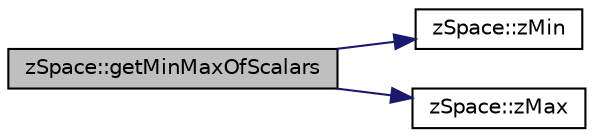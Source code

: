 digraph "zSpace::getMinMaxOfScalars"
{
 // LATEX_PDF_SIZE
  edge [fontname="Helvetica",fontsize="10",labelfontname="Helvetica",labelfontsize="10"];
  node [fontname="Helvetica",fontsize="10",shape=record];
  rankdir="LR";
  Node4 [label="zSpace::getMinMaxOfScalars",height=0.2,width=0.4,color="black", fillcolor="grey75", style="filled", fontcolor="black",tooltip="This method computes the min and max scalar values at the given Scalars buffer."];
  Node4 -> Node5 [color="midnightblue",fontsize="10",style="solid",fontname="Helvetica"];
  Node5 [label="zSpace::zMin",height=0.2,width=0.4,color="black", fillcolor="white", style="filled",URL="$group__z_core_utilities.html#ga2eb6fc5b163e7ebfbc3af744f9dfe8bd",tooltip="This method returns the minimum of the two input values."];
  Node4 -> Node6 [color="midnightblue",fontsize="10",style="solid",fontname="Helvetica"];
  Node6 [label="zSpace::zMax",height=0.2,width=0.4,color="black", fillcolor="white", style="filled",URL="$group__z_core_utilities.html#gacb877a2c4d1cc7223201689ba437d5dd",tooltip="This method returns the maximum of the two input values."];
}
